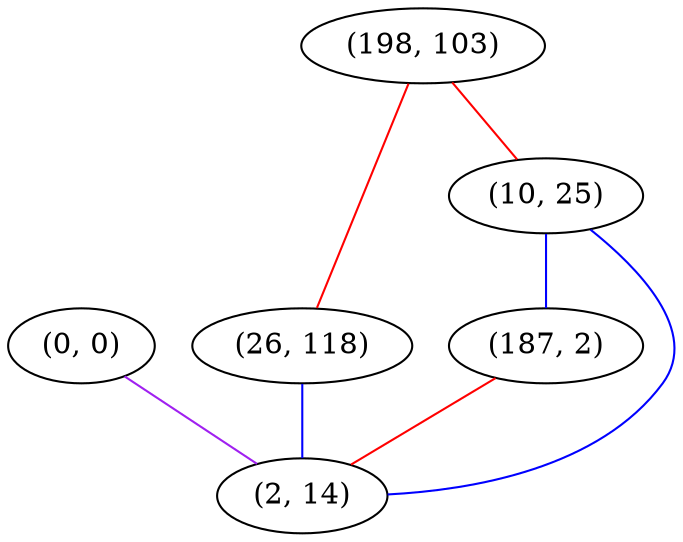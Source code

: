 graph "" {
"(0, 0)";
"(198, 103)";
"(26, 118)";
"(10, 25)";
"(187, 2)";
"(2, 14)";
"(0, 0)" -- "(2, 14)"  [color=purple, key=0, weight=4];
"(198, 103)" -- "(26, 118)"  [color=red, key=0, weight=1];
"(198, 103)" -- "(10, 25)"  [color=red, key=0, weight=1];
"(26, 118)" -- "(2, 14)"  [color=blue, key=0, weight=3];
"(10, 25)" -- "(187, 2)"  [color=blue, key=0, weight=3];
"(10, 25)" -- "(2, 14)"  [color=blue, key=0, weight=3];
"(187, 2)" -- "(2, 14)"  [color=red, key=0, weight=1];
}
